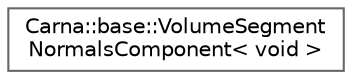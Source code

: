 digraph "Graphical Class Hierarchy"
{
 // LATEX_PDF_SIZE
  bgcolor="transparent";
  edge [fontname=Helvetica,fontsize=10,labelfontname=Helvetica,labelfontsize=10];
  node [fontname=Helvetica,fontsize=10,shape=box,height=0.2,width=0.4];
  rankdir="LR";
  Node0 [id="Node000000",label="Carna::base::VolumeSegment\lNormalsComponent\< void \>",height=0.2,width=0.4,color="grey40", fillcolor="white", style="filled",URL="$classCarna_1_1base_1_1VolumeSegmentNormalsComponent_3_01void_01_4.html",tooltip="Specializes VolumeSegmentNormalsComponent when no normal maps are desired."];
}

